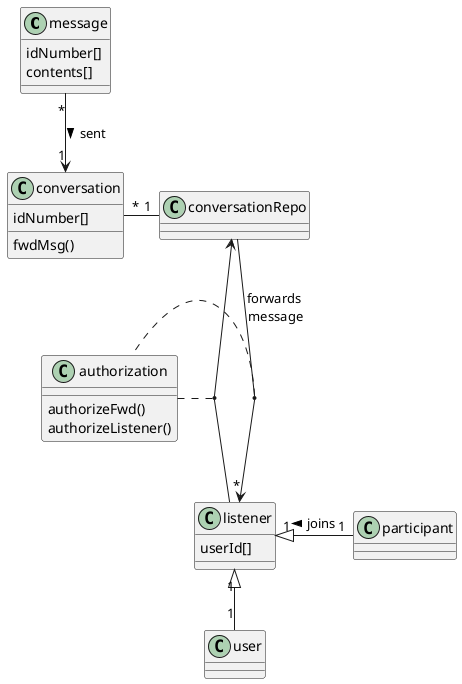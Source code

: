 @startuml

message "*" --> "1" conversation : sent >

conversationRepo <-- listener 
authorization .. (conversationRepo, listener)

conversationRepo --> "*" listener : forwards \nmessage
(conversationRepo, listener) .. authorization
listener "1" <|-- "1" user
listener "1" <|- "1" participant : joins <

conversation "*" - "1" conversationRepo

message : idNumber[]
message : contents[]

authorization : authorizeFwd()
authorization : authorizeListener()

conversation : idNumber[]
conversation : fwdMsg()

listener : userId[]


@enduml